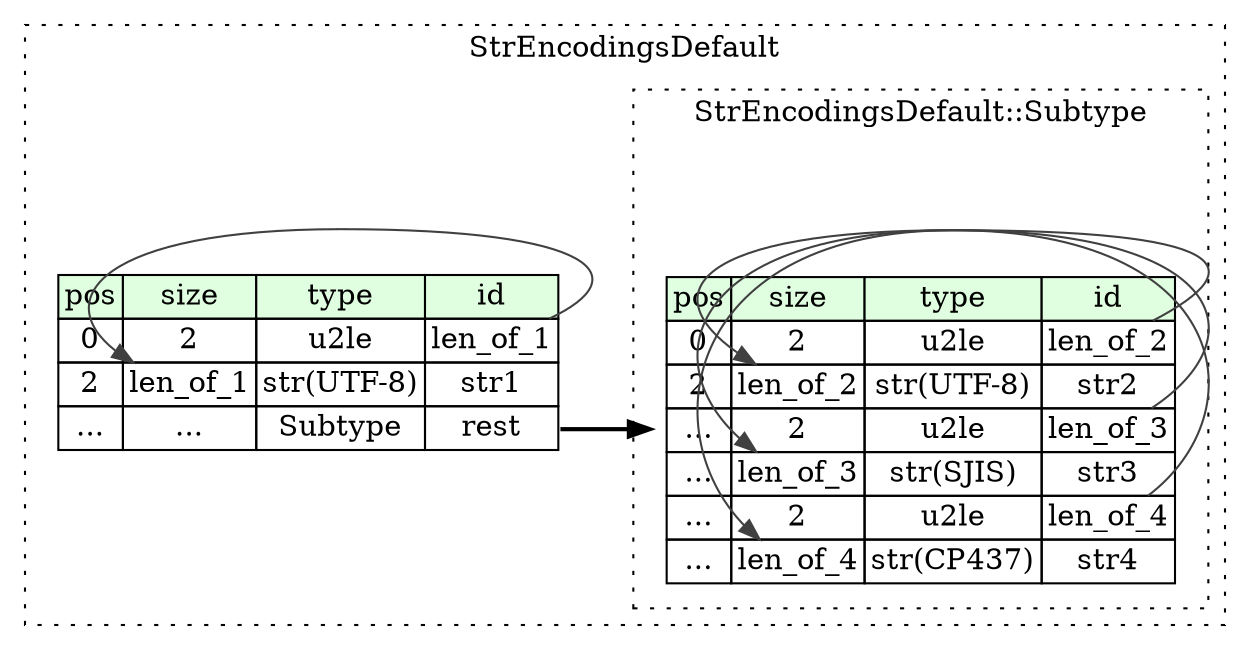 digraph {
	rankdir=LR;
	node [shape=plaintext];
	subgraph cluster__str_encodings_default {
		label="StrEncodingsDefault";
		graph[style=dotted];

		str_encodings_default__seq [label=<<TABLE BORDER="0" CELLBORDER="1" CELLSPACING="0">
			<TR><TD BGCOLOR="#E0FFE0">pos</TD><TD BGCOLOR="#E0FFE0">size</TD><TD BGCOLOR="#E0FFE0">type</TD><TD BGCOLOR="#E0FFE0">id</TD></TR>
			<TR><TD PORT="len_of_1_pos">0</TD><TD PORT="len_of_1_size">2</TD><TD>u2le</TD><TD PORT="len_of_1_type">len_of_1</TD></TR>
			<TR><TD PORT="str1_pos">2</TD><TD PORT="str1_size">len_of_1</TD><TD>str(UTF-8)</TD><TD PORT="str1_type">str1</TD></TR>
			<TR><TD PORT="rest_pos">...</TD><TD PORT="rest_size">...</TD><TD>Subtype</TD><TD PORT="rest_type">rest</TD></TR>
		</TABLE>>];
		subgraph cluster__subtype {
			label="StrEncodingsDefault::Subtype";
			graph[style=dotted];

			subtype__seq [label=<<TABLE BORDER="0" CELLBORDER="1" CELLSPACING="0">
				<TR><TD BGCOLOR="#E0FFE0">pos</TD><TD BGCOLOR="#E0FFE0">size</TD><TD BGCOLOR="#E0FFE0">type</TD><TD BGCOLOR="#E0FFE0">id</TD></TR>
				<TR><TD PORT="len_of_2_pos">0</TD><TD PORT="len_of_2_size">2</TD><TD>u2le</TD><TD PORT="len_of_2_type">len_of_2</TD></TR>
				<TR><TD PORT="str2_pos">2</TD><TD PORT="str2_size">len_of_2</TD><TD>str(UTF-8)</TD><TD PORT="str2_type">str2</TD></TR>
				<TR><TD PORT="len_of_3_pos">...</TD><TD PORT="len_of_3_size">2</TD><TD>u2le</TD><TD PORT="len_of_3_type">len_of_3</TD></TR>
				<TR><TD PORT="str3_pos">...</TD><TD PORT="str3_size">len_of_3</TD><TD>str(SJIS)</TD><TD PORT="str3_type">str3</TD></TR>
				<TR><TD PORT="len_of_4_pos">...</TD><TD PORT="len_of_4_size">2</TD><TD>u2le</TD><TD PORT="len_of_4_type">len_of_4</TD></TR>
				<TR><TD PORT="str4_pos">...</TD><TD PORT="str4_size">len_of_4</TD><TD>str(CP437)</TD><TD PORT="str4_type">str4</TD></TR>
			</TABLE>>];
		}
	}
	str_encodings_default__seq:len_of_1_type -> str_encodings_default__seq:str1_size [color="#404040"];
	str_encodings_default__seq:rest_type -> subtype__seq [style=bold];
	subtype__seq:len_of_2_type -> subtype__seq:str2_size [color="#404040"];
	subtype__seq:len_of_3_type -> subtype__seq:str3_size [color="#404040"];
	subtype__seq:len_of_4_type -> subtype__seq:str4_size [color="#404040"];
}
